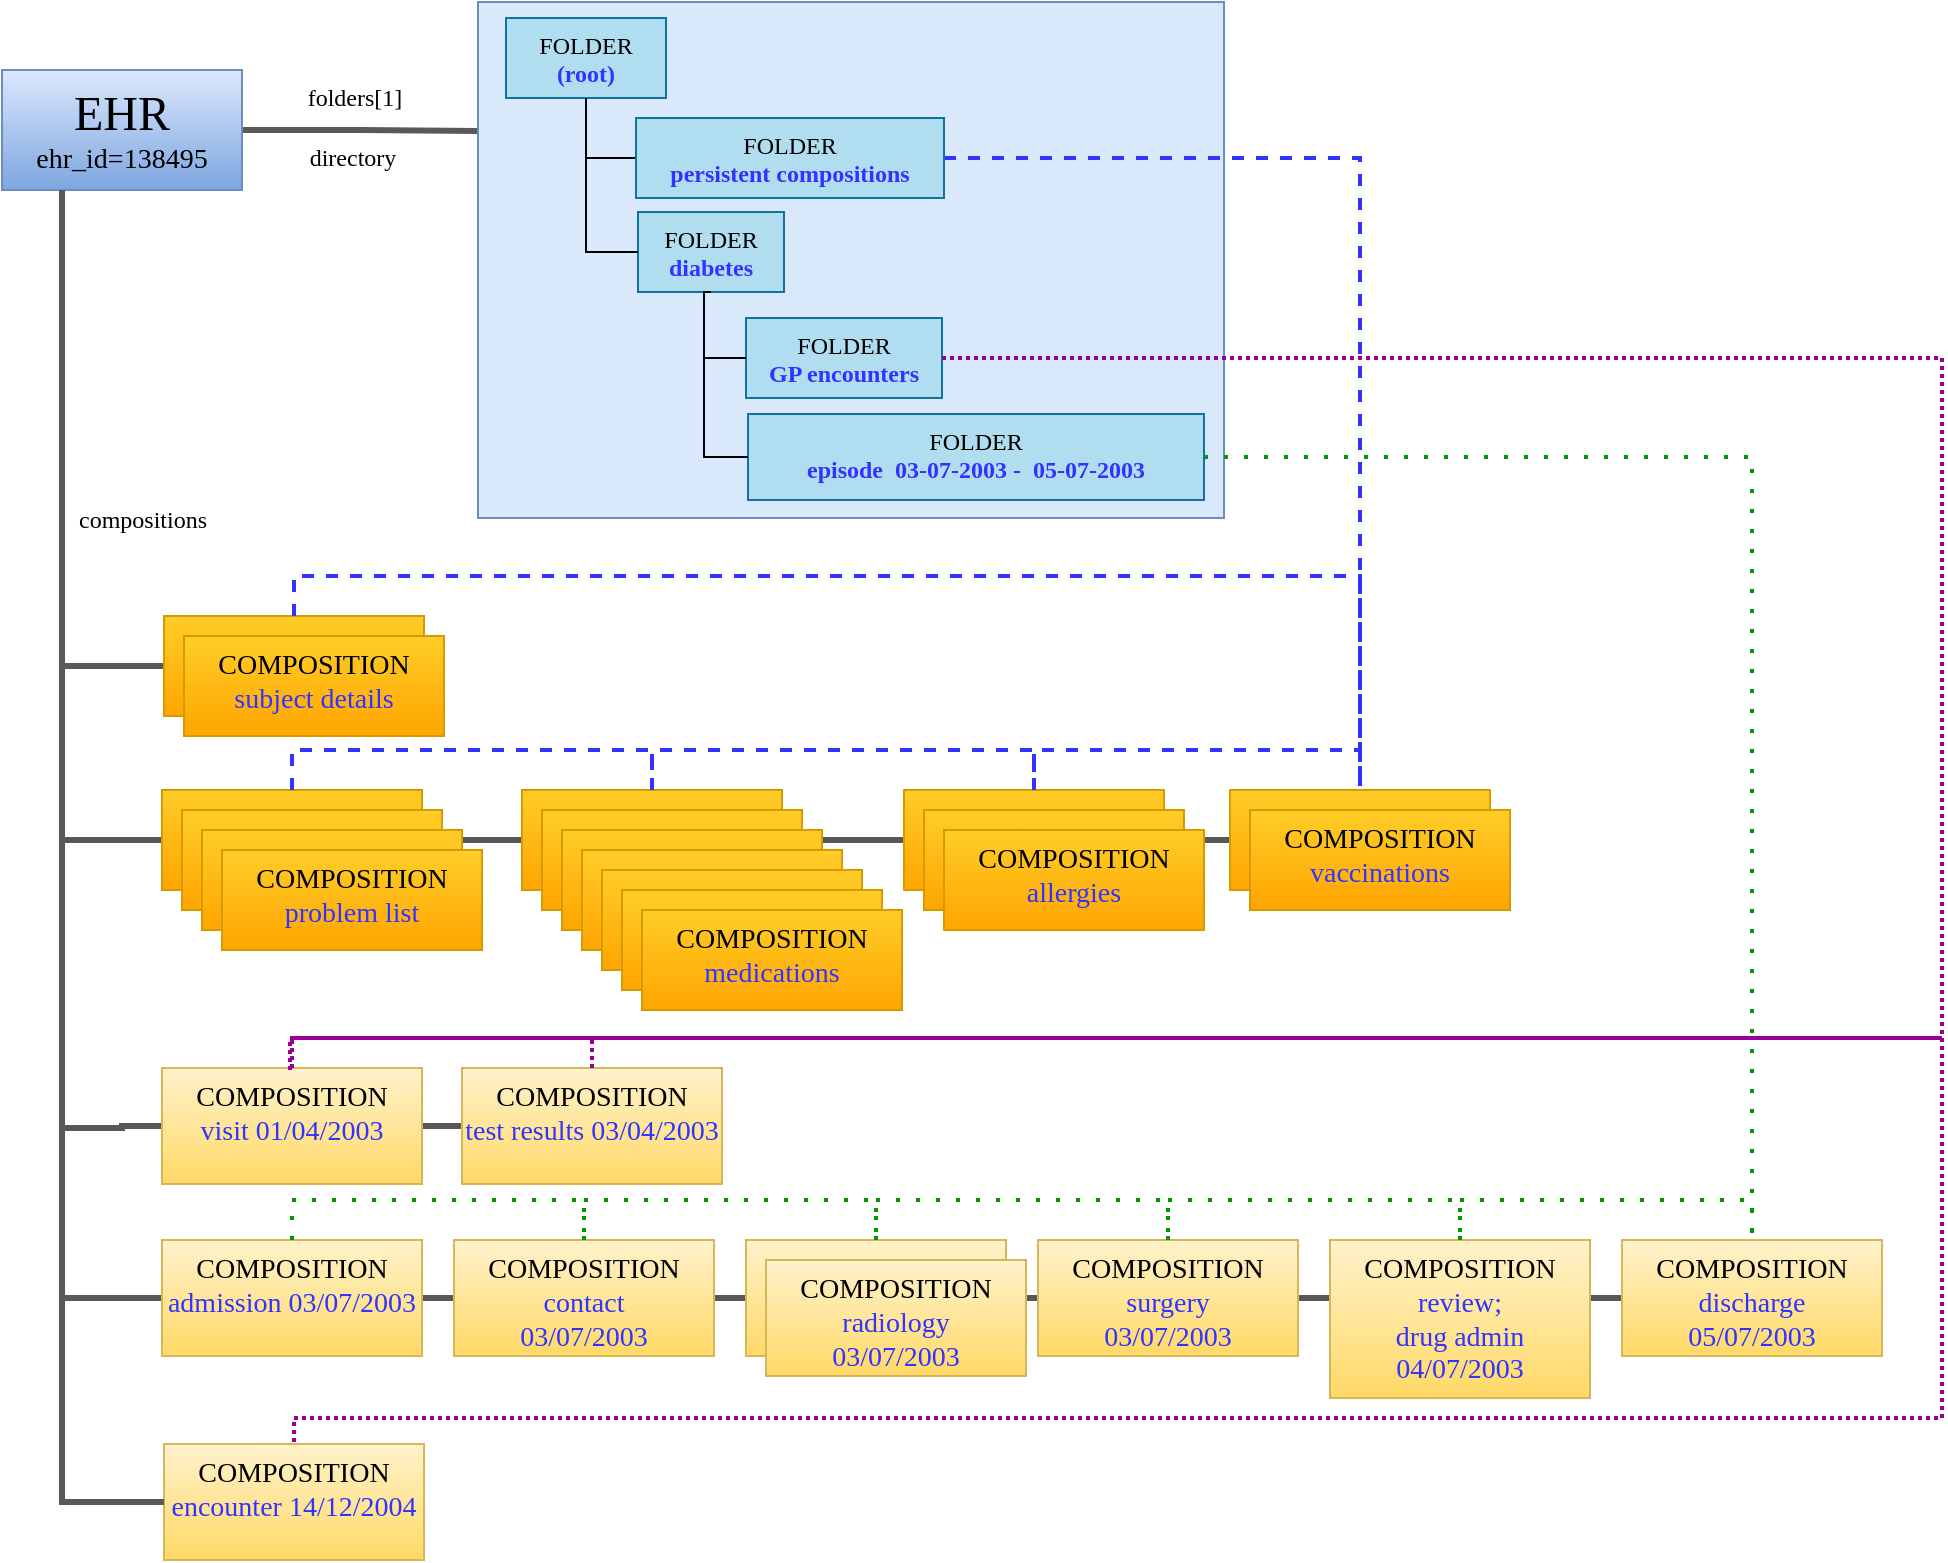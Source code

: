<mxfile version="12.6.5" type="device"><diagram id="qM1Hs8P01nw5Msz6h88f" name="Page-1"><mxGraphModel dx="1366" dy="816" grid="1" gridSize="10" guides="1" tooltips="1" connect="1" arrows="1" fold="1" page="1" pageScale="1" pageWidth="1169" pageHeight="827" math="0" shadow="0"><root><mxCell id="0"/><mxCell id="1" parent="0"/><mxCell id="i4ppfr9qSJewikb62US8-40" style="edgeStyle=orthogonalEdgeStyle;rounded=0;orthogonalLoop=1;jettySize=auto;html=1;exitX=0.25;exitY=1;exitDx=0;exitDy=0;entryX=0;entryY=0.5;entryDx=0;entryDy=0;endArrow=none;endFill=0;fontSize=12;strokeColor=#595959;strokeWidth=3;" parent="1" source="fdILV5dKdMBhFhE3XUEr-2" target="i4ppfr9qSJewikb62US8-38" edge="1"><mxGeometry relative="1" as="geometry"><mxPoint x="110" y="102" as="sourcePoint"/><mxPoint x="130" y="391" as="targetPoint"/><Array as="points"><mxPoint x="70" y="680"/></Array></mxGeometry></mxCell><mxCell id="fdILV5dKdMBhFhE3XUEr-265" style="edgeStyle=orthogonalEdgeStyle;rounded=0;orthogonalLoop=1;jettySize=auto;html=1;entryX=0;entryY=0.5;entryDx=0;entryDy=0;endArrow=none;endFill=0;fontSize=12;strokeColor=#595959;strokeWidth=3;exitX=0.25;exitY=1;exitDx=0;exitDy=0;" parent="1" source="fdILV5dKdMBhFhE3XUEr-2" target="i4ppfr9qSJewikb62US8-10" edge="1"><mxGeometry relative="1" as="geometry"><mxPoint x="70" y="90" as="sourcePoint"/><mxPoint x="885" y="282" as="targetPoint"/><Array as="points"><mxPoint x="70" y="451"/></Array></mxGeometry></mxCell><mxCell id="i4ppfr9qSJewikb62US8-10" value="COMPOSITION&lt;br&gt;&lt;font color=&quot;#3333ff&quot;&gt;vaccinations&lt;/font&gt;" style="rounded=0;whiteSpace=wrap;html=1;fontSize=14;fillColor=#ffcd28;strokeColor=#d79b00;verticalAlign=top;gradientColor=#ffa500;" parent="1" vertex="1"><mxGeometry x="654" y="426" width="130" height="50" as="geometry"/></mxCell><mxCell id="i4ppfr9qSJewikb62US8-8" value="COMPOSITION&lt;br&gt;&lt;font color=&quot;#3333ff&quot;&gt;allergies&lt;/font&gt;" style="rounded=0;whiteSpace=wrap;html=1;fontSize=14;fillColor=#ffcd28;strokeColor=#d79b00;verticalAlign=top;gradientColor=#ffa500;" parent="1" vertex="1"><mxGeometry x="491" y="426" width="130" height="50" as="geometry"/></mxCell><mxCell id="fdILV5dKdMBhFhE3XUEr-37" style="edgeStyle=orthogonalEdgeStyle;rounded=0;orthogonalLoop=1;jettySize=auto;html=1;exitX=1;exitY=0.5;exitDx=0;exitDy=0;entryX=0;entryY=0.25;entryDx=0;entryDy=0;fontSize=14;strokeColor=#595959;strokeWidth=3;endArrow=none;endFill=0;" parent="1" source="fdILV5dKdMBhFhE3XUEr-2" target="fdILV5dKdMBhFhE3XUEr-9" edge="1"><mxGeometry relative="1" as="geometry"/></mxCell><mxCell id="fdILV5dKdMBhFhE3XUEr-262" style="edgeStyle=orthogonalEdgeStyle;rounded=0;orthogonalLoop=1;jettySize=auto;html=1;exitX=0.25;exitY=1;exitDx=0;exitDy=0;entryX=0;entryY=0.5;entryDx=0;entryDy=0;endArrow=none;endFill=0;fontSize=12;strokeColor=#595959;strokeWidth=3;" parent="1" source="fdILV5dKdMBhFhE3XUEr-2" target="fdILV5dKdMBhFhE3XUEr-164" edge="1"><mxGeometry relative="1" as="geometry"><Array as="points"><mxPoint x="70" y="364"/></Array></mxGeometry></mxCell><mxCell id="fdILV5dKdMBhFhE3XUEr-2" value="&lt;font style=&quot;font-size: 24px&quot;&gt;EHR&lt;/font&gt;&lt;br style=&quot;font-size: 14px&quot;&gt;ehr_id=138495" style="rounded=0;whiteSpace=wrap;html=1;fontSize=14;fillColor=#dae8fc;strokeColor=#6c8ebf;gradientColor=#7ea6e0;fontFamily=Tahoma;" parent="1" vertex="1"><mxGeometry x="40" y="66" width="120" height="60" as="geometry"/></mxCell><mxCell id="fdILV5dKdMBhFhE3XUEr-45" value="directory" style="text;html=1;resizable=0;points=[];autosize=1;align=left;verticalAlign=top;spacingTop=-4;fontSize=14;" parent="1" vertex="1"><mxGeometry x="338" y="72" width="70" height="20" as="geometry"/></mxCell><mxCell id="fdILV5dKdMBhFhE3XUEr-264" style="edgeStyle=orthogonalEdgeStyle;rounded=0;orthogonalLoop=1;jettySize=auto;html=1;exitX=0.25;exitY=1;exitDx=0;exitDy=0;entryX=0;entryY=0.5;entryDx=0;entryDy=0;endArrow=none;endFill=0;fontSize=12;strokeWidth=3;strokeColor=#595959;" parent="1" source="fdILV5dKdMBhFhE3XUEr-2" target="i4ppfr9qSJewikb62US8-31" edge="1"><mxGeometry relative="1" as="geometry"><mxPoint x="220" y="110" as="sourcePoint"/><mxPoint x="696" y="281" as="targetPoint"/><Array as="points"><mxPoint x="70" y="595"/><mxPoint x="100" y="595"/><mxPoint x="100" y="594"/></Array></mxGeometry></mxCell><mxCell id="i4ppfr9qSJewikb62US8-3" value="" style="group" parent="1" vertex="1" connectable="0"><mxGeometry x="120" y="426" width="130" height="120" as="geometry"/></mxCell><mxCell id="i4ppfr9qSJewikb62US8-4" value="COMPOSITION&lt;br&gt;&lt;font color=&quot;#3333ff&quot;&gt;problem list&lt;/font&gt;" style="rounded=0;whiteSpace=wrap;html=1;fontSize=14;fillColor=#ffcd28;strokeColor=#d79b00;verticalAlign=top;gradientColor=#ffa500;" parent="i4ppfr9qSJewikb62US8-3" vertex="1"><mxGeometry width="130" height="50" as="geometry"/></mxCell><mxCell id="i4ppfr9qSJewikb62US8-5" value="" style="group" parent="1" vertex="1" connectable="0"><mxGeometry x="270" y="426" width="130" height="120" as="geometry"/></mxCell><mxCell id="i4ppfr9qSJewikb62US8-6" value="COMPOSITION&lt;br&gt;&lt;font color=&quot;#3333ff&quot;&gt;medications&lt;/font&gt;" style="rounded=0;whiteSpace=wrap;html=1;fontSize=14;fillColor=#ffcd28;strokeColor=#d79b00;verticalAlign=top;gradientColor=#ffa500;" parent="i4ppfr9qSJewikb62US8-5" vertex="1"><mxGeometry x="30" width="130" height="50" as="geometry"/></mxCell><mxCell id="i4ppfr9qSJewikb62US8-17" value="COMPOSITION&lt;br&gt;&lt;font color=&quot;#3333ff&quot;&gt;medications&lt;/font&gt;" style="rounded=0;whiteSpace=wrap;html=1;fontSize=14;fillColor=#ffcd28;strokeColor=#d79b00;verticalAlign=top;gradientColor=#ffa500;" parent="1" vertex="1"><mxGeometry x="310" y="436" width="130" height="50" as="geometry"/></mxCell><mxCell id="i4ppfr9qSJewikb62US8-18" value="COMPOSITION&lt;br&gt;&lt;font color=&quot;#3333ff&quot;&gt;medications&lt;/font&gt;" style="rounded=0;whiteSpace=wrap;html=1;fontSize=14;fillColor=#ffcd28;strokeColor=#d79b00;verticalAlign=top;gradientColor=#ffa500;" parent="1" vertex="1"><mxGeometry x="320" y="446" width="130" height="50" as="geometry"/></mxCell><mxCell id="i4ppfr9qSJewikb62US8-19" value="COMPOSITION&lt;br&gt;&lt;font color=&quot;#3333ff&quot;&gt;medications&lt;/font&gt;" style="rounded=0;whiteSpace=wrap;html=1;fontSize=14;fillColor=#ffcd28;strokeColor=#d79b00;verticalAlign=top;gradientColor=#ffa500;" parent="1" vertex="1"><mxGeometry x="330" y="456" width="130" height="50" as="geometry"/></mxCell><mxCell id="i4ppfr9qSJewikb62US8-20" value="COMPOSITION&lt;br&gt;&lt;font color=&quot;#3333ff&quot;&gt;medications&lt;/font&gt;" style="rounded=0;whiteSpace=wrap;html=1;fontSize=14;fillColor=#ffcd28;strokeColor=#d79b00;verticalAlign=top;gradientColor=#ffa500;" parent="1" vertex="1"><mxGeometry x="340" y="466" width="130" height="50" as="geometry"/></mxCell><mxCell id="i4ppfr9qSJewikb62US8-21" value="COMPOSITION&lt;br&gt;&lt;font color=&quot;#3333ff&quot;&gt;medications&lt;/font&gt;" style="rounded=0;whiteSpace=wrap;html=1;fontSize=14;fillColor=#ffcd28;strokeColor=#d79b00;verticalAlign=top;gradientColor=#ffa500;" parent="1" vertex="1"><mxGeometry x="350" y="476" width="130" height="50" as="geometry"/></mxCell><mxCell id="i4ppfr9qSJewikb62US8-22" value="COMPOSITION&lt;br&gt;&lt;font color=&quot;#3333ff&quot;&gt;medications&lt;/font&gt;" style="rounded=0;whiteSpace=wrap;html=1;fontSize=14;fillColor=#ffcd28;strokeColor=#d79b00;verticalAlign=top;gradientColor=#ffa500;fontFamily=Tahoma;" parent="1" vertex="1"><mxGeometry x="360" y="486" width="130" height="50" as="geometry"/></mxCell><mxCell id="i4ppfr9qSJewikb62US8-23" value="COMPOSITION&lt;br&gt;&lt;font color=&quot;#3333ff&quot;&gt;allergies&lt;/font&gt;" style="rounded=0;whiteSpace=wrap;html=1;fontSize=14;fillColor=#ffcd28;strokeColor=#d79b00;verticalAlign=top;gradientColor=#ffa500;" parent="1" vertex="1"><mxGeometry x="501" y="436" width="130" height="50" as="geometry"/></mxCell><mxCell id="i4ppfr9qSJewikb62US8-24" value="COMPOSITION&lt;br&gt;&lt;font color=&quot;#3333ff&quot;&gt;allergies&lt;/font&gt;" style="rounded=0;whiteSpace=wrap;html=1;fontSize=14;fillColor=#ffcd28;strokeColor=#d79b00;verticalAlign=top;gradientColor=#ffa500;fontFamily=Tahoma;" parent="1" vertex="1"><mxGeometry x="511" y="446" width="130" height="50" as="geometry"/></mxCell><mxCell id="i4ppfr9qSJewikb62US8-25" value="COMPOSITION&lt;br&gt;&lt;font color=&quot;#3333ff&quot;&gt;vaccinations&lt;/font&gt;" style="rounded=0;whiteSpace=wrap;html=1;fontSize=14;fillColor=#ffcd28;strokeColor=#d79b00;verticalAlign=top;gradientColor=#ffa500;fontFamily=Tahoma;" parent="1" vertex="1"><mxGeometry x="664" y="436" width="130" height="50" as="geometry"/></mxCell><mxCell id="fdILV5dKdMBhFhE3XUEr-164" value="COMPOSITION&lt;br&gt;&lt;font color=&quot;#3333ff&quot;&gt;subject details&lt;/font&gt;" style="rounded=0;whiteSpace=wrap;html=1;fontSize=14;fillColor=#ffcd28;strokeColor=#d79b00;verticalAlign=top;gradientColor=#ffa500;" parent="1" vertex="1"><mxGeometry x="121" y="339" width="130" height="50" as="geometry"/></mxCell><mxCell id="i4ppfr9qSJewikb62US8-27" value="COMPOSITION&lt;br&gt;&lt;font color=&quot;#3333ff&quot;&gt;subject details&lt;/font&gt;" style="rounded=0;whiteSpace=wrap;html=1;fontSize=14;fillColor=#ffcd28;strokeColor=#d79b00;verticalAlign=top;gradientColor=#ffa500;fontFamily=Tahoma;" parent="1" vertex="1"><mxGeometry x="131" y="349" width="130" height="50" as="geometry"/></mxCell><mxCell id="i4ppfr9qSJewikb62US8-12" value="COMPOSITION&lt;br&gt;&lt;font color=&quot;#3333ff&quot;&gt;problem list&lt;/font&gt;" style="rounded=0;whiteSpace=wrap;html=1;fontSize=14;fillColor=#ffcd28;strokeColor=#d79b00;verticalAlign=top;gradientColor=#ffa500;" parent="1" vertex="1"><mxGeometry x="130" y="436" width="130" height="50" as="geometry"/></mxCell><mxCell id="i4ppfr9qSJewikb62US8-14" value="COMPOSITION&lt;br&gt;&lt;font color=&quot;#3333ff&quot;&gt;problem list&lt;/font&gt;" style="rounded=0;whiteSpace=wrap;html=1;fontSize=14;fillColor=#ffcd28;strokeColor=#d79b00;verticalAlign=top;gradientColor=#ffa500;" parent="1" vertex="1"><mxGeometry x="140" y="446" width="130" height="50" as="geometry"/></mxCell><mxCell id="i4ppfr9qSJewikb62US8-16" value="COMPOSITION&lt;br&gt;&lt;font color=&quot;#3333ff&quot;&gt;problem list&lt;/font&gt;" style="rounded=0;whiteSpace=wrap;html=1;fontSize=14;fillColor=#ffcd28;strokeColor=#d79b00;verticalAlign=top;gradientColor=#ffa500;fontFamily=Tahoma;" parent="1" vertex="1"><mxGeometry x="150" y="456" width="130" height="50" as="geometry"/></mxCell><mxCell id="i4ppfr9qSJewikb62US8-29" value="COMPOSITION&lt;br&gt;&lt;font color=&quot;#3333ff&quot;&gt;visit 01/04/2003&lt;/font&gt;" style="rounded=0;whiteSpace=wrap;html=1;fontSize=14;fillColor=#fff2cc;strokeColor=#d6b656;verticalAlign=top;gradientColor=#ffd966;fontFamily=Tahoma;" parent="1" vertex="1"><mxGeometry x="120" y="565" width="130" height="58" as="geometry"/></mxCell><mxCell id="i4ppfr9qSJewikb62US8-31" value="COMPOSITION&lt;br&gt;&lt;font color=&quot;#3333ff&quot;&gt;test results 03/04/2003&lt;/font&gt;" style="rounded=0;whiteSpace=wrap;html=1;fontSize=14;fillColor=#fff2cc;strokeColor=#d6b656;verticalAlign=top;gradientColor=#ffd966;fontFamily=Tahoma;" parent="1" vertex="1"><mxGeometry x="270" y="565" width="130" height="58" as="geometry"/></mxCell><mxCell id="i4ppfr9qSJewikb62US8-32" value="COMPOSITION&lt;br&gt;&lt;font color=&quot;#3333ff&quot;&gt;admission 03/07/2003&lt;/font&gt;" style="rounded=0;whiteSpace=wrap;html=1;fontSize=14;fillColor=#fff2cc;strokeColor=#d6b656;verticalAlign=top;gradientColor=#ffd966;fontFamily=Tahoma;" parent="1" vertex="1"><mxGeometry x="120" y="651" width="130" height="58" as="geometry"/></mxCell><mxCell id="i4ppfr9qSJewikb62US8-33" value="COMPOSITION&lt;br&gt;&lt;font color=&quot;#3333ff&quot;&gt;contact&lt;br&gt;03/07/2003&lt;/font&gt;" style="rounded=0;whiteSpace=wrap;html=1;fontSize=14;fillColor=#fff2cc;strokeColor=#d6b656;verticalAlign=top;gradientColor=#ffd966;fontFamily=Tahoma;" parent="1" vertex="1"><mxGeometry x="266" y="651" width="130" height="58" as="geometry"/></mxCell><mxCell id="i4ppfr9qSJewikb62US8-34" value="COMPOSITION&lt;br&gt;&lt;font color=&quot;#3333ff&quot;&gt;radiology&lt;br&gt;03/07/2003&lt;/font&gt;" style="rounded=0;whiteSpace=wrap;html=1;fontSize=14;fillColor=#fff2cc;strokeColor=#d6b656;verticalAlign=top;gradientColor=#ffd966;" parent="1" vertex="1"><mxGeometry x="412" y="651" width="130" height="58" as="geometry"/></mxCell><mxCell id="i4ppfr9qSJewikb62US8-35" value="COMPOSITION&lt;br&gt;&lt;font color=&quot;#3333ff&quot;&gt;surgery&lt;br&gt;03/07/2003&lt;/font&gt;" style="rounded=0;whiteSpace=wrap;html=1;fontSize=14;fillColor=#fff2cc;strokeColor=#d6b656;verticalAlign=top;gradientColor=#ffd966;fontFamily=Tahoma;" parent="1" vertex="1"><mxGeometry x="558" y="651" width="130" height="58" as="geometry"/></mxCell><mxCell id="i4ppfr9qSJewikb62US8-36" value="COMPOSITION&lt;br&gt;&lt;font color=&quot;#3333ff&quot;&gt;review;&lt;br&gt;drug admin&lt;br&gt;04/07/2003&lt;/font&gt;" style="rounded=0;whiteSpace=wrap;html=1;fontSize=14;fillColor=#fff2cc;strokeColor=#d6b656;verticalAlign=top;gradientColor=#ffd966;fontFamily=Tahoma;" parent="1" vertex="1"><mxGeometry x="704" y="651" width="130" height="79" as="geometry"/></mxCell><mxCell id="i4ppfr9qSJewikb62US8-38" value="COMPOSITION&lt;br&gt;&lt;font color=&quot;#3333ff&quot;&gt;discharge&lt;br&gt;05/07/2003&lt;/font&gt;" style="rounded=0;whiteSpace=wrap;html=1;fontSize=14;fillColor=#fff2cc;strokeColor=#d6b656;verticalAlign=top;gradientColor=#ffd966;fontFamily=Tahoma;" parent="1" vertex="1"><mxGeometry x="850" y="651" width="130" height="58" as="geometry"/></mxCell><mxCell id="i4ppfr9qSJewikb62US8-39" value="COMPOSITION&lt;br&gt;&lt;font color=&quot;#3333ff&quot;&gt;encounter 14/12/2004&lt;/font&gt;" style="rounded=0;whiteSpace=wrap;html=1;fontSize=14;fillColor=#fff2cc;strokeColor=#d6b656;verticalAlign=top;gradientColor=#ffd966;fontFamily=Tahoma;" parent="1" vertex="1"><mxGeometry x="121" y="753" width="130" height="58" as="geometry"/></mxCell><mxCell id="i4ppfr9qSJewikb62US8-41" style="edgeStyle=orthogonalEdgeStyle;rounded=0;orthogonalLoop=1;jettySize=auto;html=1;entryX=0;entryY=0.5;entryDx=0;entryDy=0;endArrow=none;endFill=0;fontSize=12;exitX=0.25;exitY=1;exitDx=0;exitDy=0;strokeColor=#595959;strokeWidth=3;" parent="1" source="fdILV5dKdMBhFhE3XUEr-2" target="i4ppfr9qSJewikb62US8-39" edge="1"><mxGeometry relative="1" as="geometry"><mxPoint x="140" y="102" as="sourcePoint"/><mxPoint x="130" y="609" as="targetPoint"/><Array as="points"><mxPoint x="70" y="782"/></Array></mxGeometry></mxCell><mxCell id="i4ppfr9qSJewikb62US8-42" value="COMPOSITION&lt;br&gt;&lt;font color=&quot;#3333ff&quot;&gt;radiology&lt;br&gt;03/07/2003&lt;/font&gt;" style="rounded=0;whiteSpace=wrap;html=1;fontSize=14;fillColor=#fff2cc;strokeColor=#d6b656;verticalAlign=top;gradientColor=#ffd966;fontFamily=Tahoma;" parent="1" vertex="1"><mxGeometry x="422" y="661" width="130" height="58" as="geometry"/></mxCell><mxCell id="fdILV5dKdMBhFhE3XUEr-9" value="" style="rounded=0;whiteSpace=wrap;html=1;fontSize=14;fillColor=#dae8fc;strokeColor=#6c8ebf;verticalAlign=top;" parent="1" vertex="1"><mxGeometry x="278" y="32" width="373" height="258" as="geometry"/></mxCell><mxCell id="fdILV5dKdMBhFhE3XUEr-89" value="&lt;font style=&quot;font-size: 12px&quot;&gt;FOLDER&lt;br&gt;&lt;font color=&quot;#3333ff&quot;&gt;&lt;b&gt;(root)&lt;/b&gt;&lt;/font&gt;&lt;br&gt;&lt;/font&gt;" style="rounded=0;whiteSpace=wrap;html=1;fontSize=12;fillColor=#b1ddf0;strokeColor=#10739e;verticalAlign=top;fontFamily=Tahoma;" parent="1" vertex="1"><mxGeometry x="292" y="40" width="80" height="40" as="geometry"/></mxCell><mxCell id="fdILV5dKdMBhFhE3XUEr-95" style="edgeStyle=orthogonalEdgeStyle;rounded=0;orthogonalLoop=1;jettySize=auto;html=1;exitX=0.5;exitY=1;exitDx=0;exitDy=0;fontSize=12;endArrow=none;endFill=0;entryX=0;entryY=0.5;entryDx=0;entryDy=0;" parent="1" source="fdILV5dKdMBhFhE3XUEr-89" target="i4ppfr9qSJewikb62US8-46" edge="1"><mxGeometry relative="1" as="geometry"><Array as="points"><mxPoint x="332" y="110"/></Array><mxPoint x="336" y="110" as="targetPoint"/></mxGeometry></mxCell><mxCell id="i4ppfr9qSJewikb62US8-55" style="edgeStyle=orthogonalEdgeStyle;rounded=0;orthogonalLoop=1;jettySize=auto;html=1;exitX=1;exitY=0.5;exitDx=0;exitDy=0;entryX=0.5;entryY=0;entryDx=0;entryDy=0;endArrow=none;endFill=0;strokeColor=#3333FF;fontSize=12;dashed=1;strokeWidth=2;" parent="1" source="i4ppfr9qSJewikb62US8-46" target="i4ppfr9qSJewikb62US8-10" edge="1"><mxGeometry relative="1" as="geometry"/></mxCell><mxCell id="i4ppfr9qSJewikb62US8-46" value="&lt;font style=&quot;font-size: 12px&quot;&gt;FOLDER&lt;br&gt;&lt;font color=&quot;#3333ff&quot;&gt;&lt;b&gt;persistent compositions&lt;/b&gt;&lt;/font&gt;&lt;br&gt;&lt;/font&gt;" style="rounded=0;whiteSpace=wrap;html=1;fontSize=12;fillColor=#b1ddf0;strokeColor=#10739e;verticalAlign=top;fontFamily=Tahoma;" parent="1" vertex="1"><mxGeometry x="357" y="90" width="154" height="40" as="geometry"/></mxCell><mxCell id="i4ppfr9qSJewikb62US8-47" value="&lt;font style=&quot;font-size: 12px&quot;&gt;FOLDER&lt;br&gt;&lt;font color=&quot;#3333ff&quot;&gt;&lt;b&gt;GP encounters&lt;/b&gt;&lt;/font&gt;&lt;br&gt;&lt;/font&gt;" style="rounded=0;whiteSpace=wrap;html=1;fontSize=12;fillColor=#b1ddf0;strokeColor=#10739e;verticalAlign=top;fontFamily=Tahoma;" parent="1" vertex="1"><mxGeometry x="412" y="190" width="98" height="40" as="geometry"/></mxCell><mxCell id="i4ppfr9qSJewikb62US8-66" style="edgeStyle=orthogonalEdgeStyle;rounded=0;orthogonalLoop=1;jettySize=auto;html=1;exitX=1;exitY=0.5;exitDx=0;exitDy=0;entryX=0.5;entryY=0;entryDx=0;entryDy=0;dashed=1;dashPattern=1 4;endArrow=none;endFill=0;strokeColor=#009900;strokeWidth=2;fontSize=12;" parent="1" source="i4ppfr9qSJewikb62US8-48" target="i4ppfr9qSJewikb62US8-38" edge="1"><mxGeometry relative="1" as="geometry"/></mxCell><mxCell id="i4ppfr9qSJewikb62US8-48" value="&lt;font style=&quot;font-size: 12px&quot;&gt;FOLDER&lt;br&gt;&lt;font color=&quot;#3333ff&quot;&gt;&lt;b&gt;episode&amp;nbsp; 03-07-2003 -&amp;nbsp; 05-07-2003&lt;/b&gt;&lt;/font&gt;&lt;br&gt;&lt;/font&gt;" style="rounded=0;whiteSpace=wrap;html=1;fontSize=12;fillColor=#b1ddf0;strokeColor=#10739e;verticalAlign=top;fontFamily=Tahoma;" parent="1" vertex="1"><mxGeometry x="413" y="238" width="228" height="43" as="geometry"/></mxCell><mxCell id="i4ppfr9qSJewikb62US8-49" value="&lt;font style=&quot;font-size: 12px&quot;&gt;FOLDER&lt;br&gt;&lt;font color=&quot;#3333ff&quot;&gt;&lt;b&gt;diabetes&lt;/b&gt;&lt;/font&gt;&lt;br&gt;&lt;/font&gt;" style="rounded=0;whiteSpace=wrap;html=1;fontSize=12;fillColor=#b1ddf0;strokeColor=#10739e;verticalAlign=top;fontFamily=Tahoma;" parent="1" vertex="1"><mxGeometry x="358" y="137" width="73" height="40" as="geometry"/></mxCell><mxCell id="i4ppfr9qSJewikb62US8-50" style="edgeStyle=orthogonalEdgeStyle;rounded=0;orthogonalLoop=1;jettySize=auto;html=1;exitX=0.5;exitY=1;exitDx=0;exitDy=0;fontSize=12;endArrow=none;endFill=0;entryX=0;entryY=0.5;entryDx=0;entryDy=0;" parent="1" source="fdILV5dKdMBhFhE3XUEr-89" target="i4ppfr9qSJewikb62US8-49" edge="1"><mxGeometry relative="1" as="geometry"><Array as="points"><mxPoint x="332" y="157"/></Array><mxPoint x="342" y="90" as="sourcePoint"/><mxPoint x="367" y="120" as="targetPoint"/></mxGeometry></mxCell><mxCell id="i4ppfr9qSJewikb62US8-51" style="edgeStyle=orthogonalEdgeStyle;rounded=0;orthogonalLoop=1;jettySize=auto;html=1;exitX=0.5;exitY=1;exitDx=0;exitDy=0;fontSize=12;endArrow=none;endFill=0;entryX=0;entryY=0.5;entryDx=0;entryDy=0;" parent="1" target="i4ppfr9qSJewikb62US8-47" edge="1"><mxGeometry relative="1" as="geometry"><Array as="points"><mxPoint x="391" y="210"/></Array><mxPoint x="391" y="189" as="sourcePoint"/><mxPoint x="416" y="219" as="targetPoint"/></mxGeometry></mxCell><mxCell id="i4ppfr9qSJewikb62US8-52" style="edgeStyle=orthogonalEdgeStyle;rounded=0;orthogonalLoop=1;jettySize=auto;html=1;exitX=0.5;exitY=1;exitDx=0;exitDy=0;fontSize=12;endArrow=none;endFill=0;entryX=0;entryY=0.5;entryDx=0;entryDy=0;" parent="1" source="i4ppfr9qSJewikb62US8-49" target="i4ppfr9qSJewikb62US8-48" edge="1"><mxGeometry relative="1" as="geometry"><Array as="points"><mxPoint x="391" y="177"/><mxPoint x="391" y="260"/></Array><mxPoint x="391" y="189" as="sourcePoint"/><mxPoint x="417" y="266" as="targetPoint"/></mxGeometry></mxCell><mxCell id="i4ppfr9qSJewikb62US8-56" style="edgeStyle=orthogonalEdgeStyle;rounded=0;orthogonalLoop=1;jettySize=auto;html=1;exitX=0.5;exitY=0;exitDx=0;exitDy=0;entryX=0.5;entryY=0;entryDx=0;entryDy=0;endArrow=none;endFill=0;strokeColor=#3333FF;fontSize=12;dashed=1;strokeWidth=2;" parent="1" source="fdILV5dKdMBhFhE3XUEr-164" target="i4ppfr9qSJewikb62US8-10" edge="1"><mxGeometry relative="1" as="geometry"><mxPoint x="431" y="120" as="sourcePoint"/><mxPoint x="729" y="425" as="targetPoint"/></mxGeometry></mxCell><mxCell id="i4ppfr9qSJewikb62US8-58" style="edgeStyle=orthogonalEdgeStyle;rounded=0;orthogonalLoop=1;jettySize=auto;html=1;exitX=0.5;exitY=0;exitDx=0;exitDy=0;entryX=0.5;entryY=0;entryDx=0;entryDy=0;endArrow=none;endFill=0;strokeColor=#3333FF;fontSize=12;dashed=1;strokeWidth=2;" parent="1" source="i4ppfr9qSJewikb62US8-4" target="i4ppfr9qSJewikb62US8-6" edge="1"><mxGeometry relative="1" as="geometry"><mxPoint x="271" y="384" as="sourcePoint"/><mxPoint x="566" y="425" as="targetPoint"/></mxGeometry></mxCell><mxCell id="i4ppfr9qSJewikb62US8-59" style="edgeStyle=orthogonalEdgeStyle;rounded=0;orthogonalLoop=1;jettySize=auto;html=1;exitX=0.5;exitY=0;exitDx=0;exitDy=0;entryX=0.5;entryY=0;entryDx=0;entryDy=0;endArrow=none;endFill=0;strokeColor=#3333FF;fontSize=12;dashed=1;strokeWidth=2;" parent="1" source="i4ppfr9qSJewikb62US8-6" target="i4ppfr9qSJewikb62US8-8" edge="1"><mxGeometry relative="1" as="geometry"><mxPoint x="195" y="436" as="sourcePoint"/><mxPoint x="375" y="436" as="targetPoint"/></mxGeometry></mxCell><mxCell id="i4ppfr9qSJewikb62US8-60" style="edgeStyle=orthogonalEdgeStyle;rounded=0;orthogonalLoop=1;jettySize=auto;html=1;exitX=0.5;exitY=0;exitDx=0;exitDy=0;entryX=0.5;entryY=0;entryDx=0;entryDy=0;endArrow=none;endFill=0;strokeColor=#3333FF;fontSize=12;dashed=1;strokeWidth=2;" parent="1" source="i4ppfr9qSJewikb62US8-8" target="i4ppfr9qSJewikb62US8-10" edge="1"><mxGeometry relative="1" as="geometry"><mxPoint x="375" y="436" as="sourcePoint"/><mxPoint x="566" y="436" as="targetPoint"/></mxGeometry></mxCell><mxCell id="i4ppfr9qSJewikb62US8-61" style="edgeStyle=orthogonalEdgeStyle;rounded=0;orthogonalLoop=1;jettySize=auto;html=1;entryX=0.5;entryY=0;entryDx=0;entryDy=0;endArrow=none;endFill=0;strokeColor=#990099;fontSize=12;dashed=1;strokeWidth=2;dashPattern=1 1;exitX=1;exitY=0.5;exitDx=0;exitDy=0;" parent="1" source="i4ppfr9qSJewikb62US8-47" target="i4ppfr9qSJewikb62US8-31" edge="1"><mxGeometry relative="1" as="geometry"><mxPoint x="640" y="210" as="sourcePoint"/><mxPoint x="728.588" y="436.294" as="targetPoint"/><Array as="points"><mxPoint x="1010" y="210"/><mxPoint x="1010" y="550"/><mxPoint x="335" y="550"/></Array></mxGeometry></mxCell><mxCell id="i4ppfr9qSJewikb62US8-64" style="edgeStyle=orthogonalEdgeStyle;rounded=0;orthogonalLoop=1;jettySize=auto;html=1;exitX=0.5;exitY=0;exitDx=0;exitDy=0;entryX=0.5;entryY=0;entryDx=0;entryDy=0;endArrow=none;endFill=0;strokeColor=#990099;fontSize=12;dashed=1;strokeWidth=2;dashPattern=1 1;" parent="1" source="i4ppfr9qSJewikb62US8-31" target="i4ppfr9qSJewikb62US8-29" edge="1"><mxGeometry relative="1" as="geometry"><mxPoint x="439.176" y="230.412" as="sourcePoint"/><mxPoint x="345.059" y="592.765" as="targetPoint"/><Array as="points"><mxPoint x="335" y="550"/><mxPoint x="184" y="550"/></Array></mxGeometry></mxCell><mxCell id="i4ppfr9qSJewikb62US8-65" style="edgeStyle=orthogonalEdgeStyle;rounded=0;orthogonalLoop=1;jettySize=auto;html=1;exitX=0.5;exitY=0;exitDx=0;exitDy=0;entryX=0.5;entryY=0;entryDx=0;entryDy=0;endArrow=none;endFill=0;strokeColor=#990099;fontSize=12;dashed=1;strokeWidth=2;dashPattern=1 1;" parent="1" source="i4ppfr9qSJewikb62US8-29" target="i4ppfr9qSJewikb62US8-39" edge="1"><mxGeometry relative="1" as="geometry"><mxPoint x="345.059" y="584.529" as="sourcePoint"/><mxPoint x="194.471" y="584.529" as="targetPoint"/><Array as="points"><mxPoint x="185" y="550"/><mxPoint x="1010" y="550"/><mxPoint x="1010" y="740"/><mxPoint x="186" y="740"/></Array></mxGeometry></mxCell><mxCell id="i4ppfr9qSJewikb62US8-68" style="edgeStyle=orthogonalEdgeStyle;rounded=0;orthogonalLoop=1;jettySize=auto;html=1;exitX=0.5;exitY=0;exitDx=0;exitDy=0;dashed=1;dashPattern=1 4;endArrow=none;endFill=0;strokeColor=#009900;strokeWidth=2;fontSize=12;entryX=0.5;entryY=0;entryDx=0;entryDy=0;" parent="1" source="i4ppfr9qSJewikb62US8-36" target="i4ppfr9qSJewikb62US8-38" edge="1"><mxGeometry relative="1" as="geometry"><mxPoint x="915" y="655" as="sourcePoint"/><mxPoint x="1070.941" y="665.588" as="targetPoint"/></mxGeometry></mxCell><mxCell id="i4ppfr9qSJewikb62US8-70" style="edgeStyle=orthogonalEdgeStyle;rounded=0;orthogonalLoop=1;jettySize=auto;html=1;exitX=0.5;exitY=0;exitDx=0;exitDy=0;dashed=1;dashPattern=1 4;endArrow=none;endFill=0;strokeColor=#009900;strokeWidth=2;fontSize=12;entryX=0.5;entryY=0;entryDx=0;entryDy=0;" parent="1" source="i4ppfr9qSJewikb62US8-35" target="i4ppfr9qSJewikb62US8-36" edge="1"><mxGeometry relative="1" as="geometry"><mxPoint x="779.176" y="665.588" as="sourcePoint"/><mxPoint x="925.059" y="665.588" as="targetPoint"/></mxGeometry></mxCell><mxCell id="i4ppfr9qSJewikb62US8-71" style="edgeStyle=orthogonalEdgeStyle;rounded=0;orthogonalLoop=1;jettySize=auto;html=1;exitX=0.5;exitY=0;exitDx=0;exitDy=0;dashed=1;dashPattern=1 4;endArrow=none;endFill=0;strokeColor=#009900;strokeWidth=2;fontSize=12;entryX=0.5;entryY=0;entryDx=0;entryDy=0;" parent="1" source="i4ppfr9qSJewikb62US8-34" target="i4ppfr9qSJewikb62US8-35" edge="1"><mxGeometry relative="1" as="geometry"><mxPoint x="633.294" y="665.588" as="sourcePoint"/><mxPoint x="779.176" y="665.588" as="targetPoint"/></mxGeometry></mxCell><mxCell id="i4ppfr9qSJewikb62US8-72" style="edgeStyle=orthogonalEdgeStyle;rounded=0;orthogonalLoop=1;jettySize=auto;html=1;exitX=0.5;exitY=0;exitDx=0;exitDy=0;dashed=1;dashPattern=1 4;endArrow=none;endFill=0;strokeColor=#009900;strokeWidth=2;fontSize=12;entryX=0.5;entryY=0;entryDx=0;entryDy=0;" parent="1" source="i4ppfr9qSJewikb62US8-33" target="i4ppfr9qSJewikb62US8-34" edge="1"><mxGeometry relative="1" as="geometry"><mxPoint x="487.412" y="665.588" as="sourcePoint"/><mxPoint x="633.294" y="665.588" as="targetPoint"/></mxGeometry></mxCell><mxCell id="i4ppfr9qSJewikb62US8-73" style="edgeStyle=orthogonalEdgeStyle;rounded=0;orthogonalLoop=1;jettySize=auto;html=1;exitX=0.5;exitY=0;exitDx=0;exitDy=0;dashed=1;dashPattern=1 4;endArrow=none;endFill=0;strokeColor=#009900;strokeWidth=2;fontSize=12;entryX=0.5;entryY=0;entryDx=0;entryDy=0;" parent="1" source="i4ppfr9qSJewikb62US8-32" target="i4ppfr9qSJewikb62US8-33" edge="1"><mxGeometry relative="1" as="geometry"><mxPoint x="341.529" y="665.588" as="sourcePoint"/><mxPoint x="487.412" y="665.588" as="targetPoint"/></mxGeometry></mxCell><mxCell id="jacssAds1hRFD_lDKbdh-1" value="folders[1]" style="text;html=1;align=center;verticalAlign=middle;resizable=0;points=[];autosize=1;fontFamily=Tahoma;" parent="1" vertex="1"><mxGeometry x="181" y="70" width="70" height="20" as="geometry"/></mxCell><mxCell id="jacssAds1hRFD_lDKbdh-2" value="compositions" style="text;html=1;align=center;verticalAlign=middle;resizable=0;points=[];autosize=1;fontFamily=Tahoma;" parent="1" vertex="1"><mxGeometry x="70" y="281" width="80" height="20" as="geometry"/></mxCell><mxCell id="2l0oXWUyDOgfgAbWwDzY-3" value="directory" style="text;html=1;align=center;verticalAlign=middle;resizable=0;points=[];autosize=1;fontFamily=Tahoma;" parent="1" vertex="1"><mxGeometry x="185" y="100" width="60" height="20" as="geometry"/></mxCell></root></mxGraphModel></diagram></mxfile>